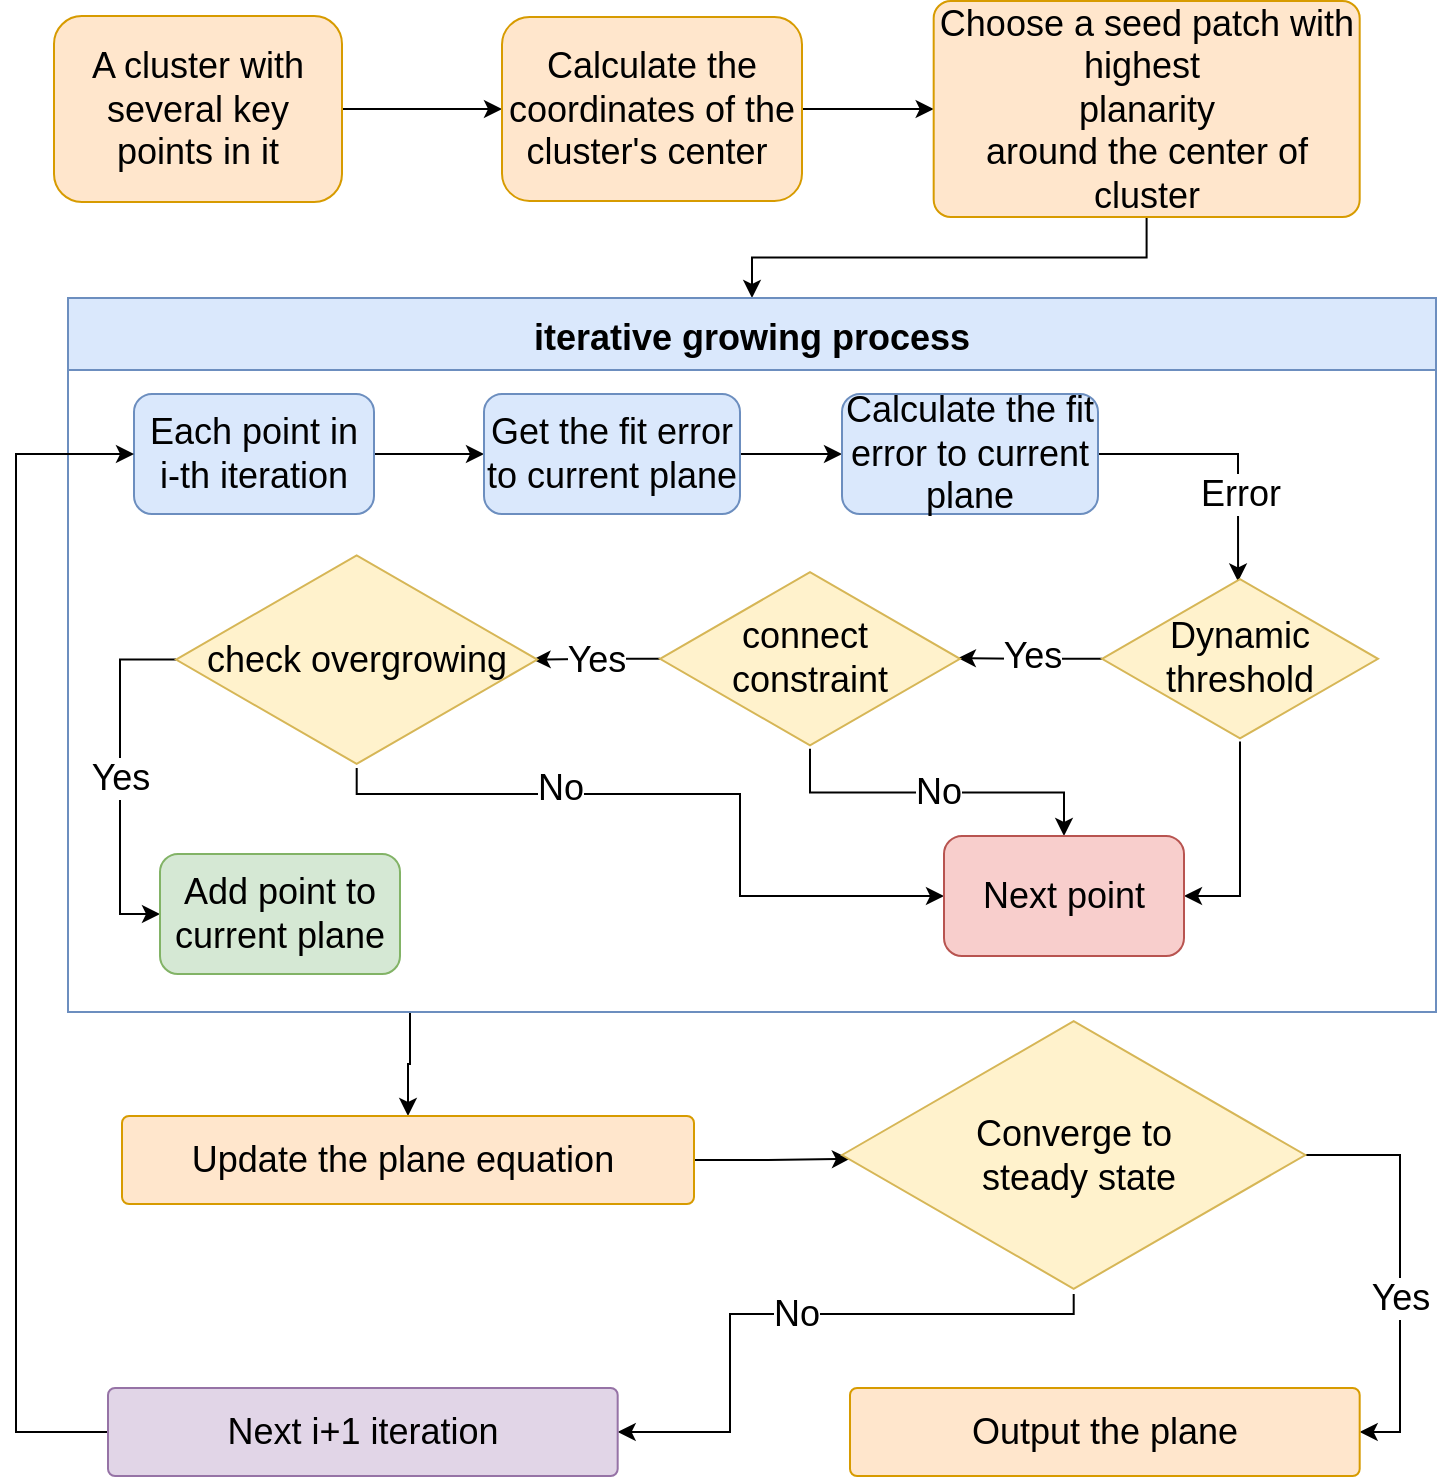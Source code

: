 <mxfile version="13.7.7" type="github">
  <diagram name="Page-1" id="c7558073-3199-34d8-9f00-42111426c3f3">
    <mxGraphModel dx="1990" dy="839" grid="0" gridSize="10" guides="1" tooltips="1" connect="1" arrows="1" fold="1" page="1" pageScale="1" pageWidth="826" pageHeight="1169" background="#ffffff" math="0" shadow="0">
      <root>
        <mxCell id="0" />
        <mxCell id="1" parent="0" />
        <mxCell id="hbp7sgOkhGgDmNi2Vli3-148" style="edgeStyle=orthogonalEdgeStyle;rounded=0;orthogonalLoop=1;jettySize=auto;html=1;fontSize=18;" edge="1" parent="1" source="hbp7sgOkhGgDmNi2Vli3-96" target="hbp7sgOkhGgDmNi2Vli3-98">
          <mxGeometry relative="1" as="geometry" />
        </mxCell>
        <mxCell id="hbp7sgOkhGgDmNi2Vli3-96" value="&lt;font style=&quot;font-size: 18px&quot;&gt;A cluster with several key points in it&lt;/font&gt;" style="rounded=1;whiteSpace=wrap;html=1;fillColor=#ffe6cc;strokeColor=#d79b00;" vertex="1" parent="1">
          <mxGeometry x="71" y="297" width="144" height="93" as="geometry" />
        </mxCell>
        <mxCell id="hbp7sgOkhGgDmNi2Vli3-147" value="" style="edgeStyle=orthogonalEdgeStyle;rounded=0;orthogonalLoop=1;jettySize=auto;html=1;fontSize=18;" edge="1" parent="1" source="hbp7sgOkhGgDmNi2Vli3-98" target="hbp7sgOkhGgDmNi2Vli3-100">
          <mxGeometry relative="1" as="geometry" />
        </mxCell>
        <mxCell id="hbp7sgOkhGgDmNi2Vli3-98" value="&lt;font style=&quot;font-size: 18px&quot;&gt;Calculate the coordinates of the cluster&#39;s center&amp;nbsp;&lt;/font&gt;" style="rounded=1;whiteSpace=wrap;html=1;fillColor=#ffe6cc;strokeColor=#d79b00;" vertex="1" parent="1">
          <mxGeometry x="295" y="297.5" width="150" height="92" as="geometry" />
        </mxCell>
        <mxCell id="hbp7sgOkhGgDmNi2Vli3-149" style="edgeStyle=orthogonalEdgeStyle;rounded=0;orthogonalLoop=1;jettySize=auto;html=1;entryX=0.5;entryY=0;entryDx=0;entryDy=0;fontSize=18;" edge="1" parent="1" source="hbp7sgOkhGgDmNi2Vli3-100" target="hbp7sgOkhGgDmNi2Vli3-107">
          <mxGeometry relative="1" as="geometry" />
        </mxCell>
        <mxCell id="hbp7sgOkhGgDmNi2Vli3-100" value="&lt;div style=&quot;font-size: 18px&quot;&gt;&lt;font style=&quot;font-size: 18px&quot;&gt;Choose a seed patch with highest&amp;nbsp;&lt;/font&gt;&lt;/div&gt;&lt;span style=&quot;font-size: 18px&quot;&gt;planarity&lt;/span&gt;&lt;div style=&quot;font-size: 18px&quot;&gt;&lt;font style=&quot;font-size: 18px&quot;&gt;around the center of cluster&lt;/font&gt;&lt;/div&gt;" style="rounded=1;whiteSpace=wrap;html=1;fillColor=#ffe6cc;strokeColor=#d79b00;arcSize=8;" vertex="1" parent="1">
          <mxGeometry x="510.84" y="289.5" width="213" height="108" as="geometry" />
        </mxCell>
        <mxCell id="hbp7sgOkhGgDmNi2Vli3-132" style="edgeStyle=orthogonalEdgeStyle;rounded=0;orthogonalLoop=1;jettySize=auto;html=1;exitX=0.25;exitY=1;exitDx=0;exitDy=0;fontSize=18;entryX=0.5;entryY=0;entryDx=0;entryDy=0;" edge="1" parent="1" source="hbp7sgOkhGgDmNi2Vli3-107" target="hbp7sgOkhGgDmNi2Vli3-133">
          <mxGeometry relative="1" as="geometry">
            <mxPoint x="420" y="821" as="targetPoint" />
          </mxGeometry>
        </mxCell>
        <mxCell id="hbp7sgOkhGgDmNi2Vli3-107" value="iterative growing process" style="swimlane;fillColor=#dae8fc;strokeColor=#6c8ebf;fontSize=18;startSize=36;" vertex="1" parent="1">
          <mxGeometry x="78" y="438" width="684" height="357" as="geometry" />
        </mxCell>
        <mxCell id="hbp7sgOkhGgDmNi2Vli3-111" style="edgeStyle=orthogonalEdgeStyle;rounded=0;orthogonalLoop=1;jettySize=auto;html=1;exitX=1;exitY=0.5;exitDx=0;exitDy=0;fontSize=18;" edge="1" parent="hbp7sgOkhGgDmNi2Vli3-107" source="hbp7sgOkhGgDmNi2Vli3-108" target="hbp7sgOkhGgDmNi2Vli3-110">
          <mxGeometry relative="1" as="geometry" />
        </mxCell>
        <mxCell id="hbp7sgOkhGgDmNi2Vli3-108" value="Each point in i-th iteration" style="rounded=1;whiteSpace=wrap;html=1;fontSize=18;fillColor=#dae8fc;strokeColor=#6c8ebf;" vertex="1" parent="hbp7sgOkhGgDmNi2Vli3-107">
          <mxGeometry x="33" y="48" width="120" height="60" as="geometry" />
        </mxCell>
        <mxCell id="hbp7sgOkhGgDmNi2Vli3-114" style="edgeStyle=orthogonalEdgeStyle;rounded=0;orthogonalLoop=1;jettySize=auto;html=1;exitX=1;exitY=0.5;exitDx=0;exitDy=0;fontSize=18;" edge="1" parent="hbp7sgOkhGgDmNi2Vli3-107" source="hbp7sgOkhGgDmNi2Vli3-110" target="hbp7sgOkhGgDmNi2Vli3-113">
          <mxGeometry relative="1" as="geometry" />
        </mxCell>
        <mxCell id="hbp7sgOkhGgDmNi2Vli3-110" value="Get the fit error to current plane" style="rounded=1;whiteSpace=wrap;html=1;fontSize=18;fillColor=#dae8fc;strokeColor=#6c8ebf;" vertex="1" parent="hbp7sgOkhGgDmNi2Vli3-107">
          <mxGeometry x="208" y="48" width="128" height="60" as="geometry" />
        </mxCell>
        <mxCell id="hbp7sgOkhGgDmNi2Vli3-117" style="edgeStyle=orthogonalEdgeStyle;rounded=0;orthogonalLoop=1;jettySize=auto;html=1;exitX=1;exitY=0.5;exitDx=0;exitDy=0;entryX=0.493;entryY=0.033;entryDx=0;entryDy=0;entryPerimeter=0;fontSize=18;" edge="1" parent="hbp7sgOkhGgDmNi2Vli3-107" source="hbp7sgOkhGgDmNi2Vli3-113" target="hbp7sgOkhGgDmNi2Vli3-116">
          <mxGeometry relative="1" as="geometry" />
        </mxCell>
        <mxCell id="hbp7sgOkhGgDmNi2Vli3-144" value="Error" style="edgeLabel;html=1;align=center;verticalAlign=middle;resizable=0;points=[];fontSize=18;" vertex="1" connectable="0" parent="hbp7sgOkhGgDmNi2Vli3-117">
          <mxGeometry x="0.047" y="-12" relative="1" as="geometry">
            <mxPoint x="13" y="19.99" as="offset" />
          </mxGeometry>
        </mxCell>
        <mxCell id="hbp7sgOkhGgDmNi2Vli3-113" value="Calculate the fit error to current plane" style="rounded=1;whiteSpace=wrap;html=1;fontSize=18;fillColor=#dae8fc;strokeColor=#6c8ebf;" vertex="1" parent="hbp7sgOkhGgDmNi2Vli3-107">
          <mxGeometry x="387" y="48" width="128" height="60" as="geometry" />
        </mxCell>
        <mxCell id="hbp7sgOkhGgDmNi2Vli3-120" style="edgeStyle=orthogonalEdgeStyle;rounded=0;orthogonalLoop=1;jettySize=auto;html=1;entryX=0.993;entryY=0.496;entryDx=0;entryDy=0;entryPerimeter=0;fontSize=18;" edge="1" parent="hbp7sgOkhGgDmNi2Vli3-107" source="hbp7sgOkhGgDmNi2Vli3-116" target="hbp7sgOkhGgDmNi2Vli3-119">
          <mxGeometry relative="1" as="geometry" />
        </mxCell>
        <mxCell id="hbp7sgOkhGgDmNi2Vli3-122" value="Yes" style="edgeLabel;html=1;align=center;verticalAlign=middle;resizable=0;points=[];fontSize=18;" vertex="1" connectable="0" parent="hbp7sgOkhGgDmNi2Vli3-120">
          <mxGeometry x="-0.048" y="3" relative="1" as="geometry">
            <mxPoint x="-0.49" y="-4.95" as="offset" />
          </mxGeometry>
        </mxCell>
        <mxCell id="hbp7sgOkhGgDmNi2Vli3-126" style="edgeStyle=orthogonalEdgeStyle;rounded=0;orthogonalLoop=1;jettySize=auto;html=1;entryX=1;entryY=0.5;entryDx=0;entryDy=0;fontSize=18;" edge="1" parent="hbp7sgOkhGgDmNi2Vli3-107" source="hbp7sgOkhGgDmNi2Vli3-116" target="hbp7sgOkhGgDmNi2Vli3-125">
          <mxGeometry relative="1" as="geometry" />
        </mxCell>
        <mxCell id="hbp7sgOkhGgDmNi2Vli3-116" value="Dynamic threshold" style="html=1;whiteSpace=wrap;aspect=fixed;shape=isoRectangle;fontSize=18;fillColor=#fff2cc;strokeColor=#d6b656;" vertex="1" parent="hbp7sgOkhGgDmNi2Vli3-107">
          <mxGeometry x="517" y="139" width="138" height="82.8" as="geometry" />
        </mxCell>
        <mxCell id="hbp7sgOkhGgDmNi2Vli3-121" value="Yes" style="edgeStyle=orthogonalEdgeStyle;rounded=0;orthogonalLoop=1;jettySize=auto;html=1;entryX=0.987;entryY=0.5;entryDx=0;entryDy=0;entryPerimeter=0;fontSize=18;" edge="1" parent="hbp7sgOkhGgDmNi2Vli3-107" source="hbp7sgOkhGgDmNi2Vli3-119" target="hbp7sgOkhGgDmNi2Vli3-118">
          <mxGeometry relative="1" as="geometry" />
        </mxCell>
        <mxCell id="hbp7sgOkhGgDmNi2Vli3-127" value="No" style="edgeStyle=orthogonalEdgeStyle;rounded=0;orthogonalLoop=1;jettySize=auto;html=1;fontSize=18;" edge="1" parent="hbp7sgOkhGgDmNi2Vli3-107" source="hbp7sgOkhGgDmNi2Vli3-119" target="hbp7sgOkhGgDmNi2Vli3-125">
          <mxGeometry relative="1" as="geometry" />
        </mxCell>
        <mxCell id="hbp7sgOkhGgDmNi2Vli3-119" value="connect&amp;nbsp;&lt;br&gt;constraint" style="html=1;whiteSpace=wrap;aspect=fixed;shape=isoRectangle;fontSize=18;fillColor=#fff2cc;strokeColor=#d6b656;" vertex="1" parent="hbp7sgOkhGgDmNi2Vli3-107">
          <mxGeometry x="296" y="135.4" width="150" height="90" as="geometry" />
        </mxCell>
        <mxCell id="hbp7sgOkhGgDmNi2Vli3-128" style="edgeStyle=orthogonalEdgeStyle;rounded=0;orthogonalLoop=1;jettySize=auto;html=1;entryX=0;entryY=0.5;entryDx=0;entryDy=0;fontSize=18;" edge="1" parent="hbp7sgOkhGgDmNi2Vli3-107" source="hbp7sgOkhGgDmNi2Vli3-118" target="hbp7sgOkhGgDmNi2Vli3-125">
          <mxGeometry relative="1" as="geometry">
            <Array as="points">
              <mxPoint x="144" y="248" />
              <mxPoint x="336" y="248" />
              <mxPoint x="336" y="299" />
            </Array>
          </mxGeometry>
        </mxCell>
        <mxCell id="hbp7sgOkhGgDmNi2Vli3-129" value="No" style="edgeLabel;html=1;align=center;verticalAlign=middle;resizable=0;points=[];fontSize=18;" vertex="1" connectable="0" parent="hbp7sgOkhGgDmNi2Vli3-128">
          <mxGeometry x="-0.359" y="3" relative="1" as="geometry">
            <mxPoint as="offset" />
          </mxGeometry>
        </mxCell>
        <mxCell id="hbp7sgOkhGgDmNi2Vli3-130" value="Yes" style="edgeStyle=orthogonalEdgeStyle;rounded=0;orthogonalLoop=1;jettySize=auto;html=1;entryX=0;entryY=0.5;entryDx=0;entryDy=0;fontSize=18;" edge="1" parent="hbp7sgOkhGgDmNi2Vli3-107" source="hbp7sgOkhGgDmNi2Vli3-118" target="hbp7sgOkhGgDmNi2Vli3-124">
          <mxGeometry relative="1" as="geometry">
            <Array as="points">
              <mxPoint x="26" y="181" />
              <mxPoint x="26" y="308" />
            </Array>
          </mxGeometry>
        </mxCell>
        <mxCell id="hbp7sgOkhGgDmNi2Vli3-118" value="check overgrowing" style="html=1;whiteSpace=wrap;aspect=fixed;shape=isoRectangle;fontSize=18;fillColor=#fff2cc;strokeColor=#d6b656;" vertex="1" parent="hbp7sgOkhGgDmNi2Vli3-107">
          <mxGeometry x="54" y="126.6" width="180.66" height="108.4" as="geometry" />
        </mxCell>
        <mxCell id="hbp7sgOkhGgDmNi2Vli3-124" value="Add point to current plane" style="rounded=1;whiteSpace=wrap;html=1;fontSize=18;fillColor=#d5e8d4;strokeColor=#82b366;" vertex="1" parent="hbp7sgOkhGgDmNi2Vli3-107">
          <mxGeometry x="46" y="278" width="120" height="60" as="geometry" />
        </mxCell>
        <mxCell id="hbp7sgOkhGgDmNi2Vli3-125" value="Next point" style="rounded=1;whiteSpace=wrap;html=1;fontSize=18;fillColor=#f8cecc;strokeColor=#b85450;" vertex="1" parent="hbp7sgOkhGgDmNi2Vli3-107">
          <mxGeometry x="438" y="269" width="120" height="60" as="geometry" />
        </mxCell>
        <mxCell id="hbp7sgOkhGgDmNi2Vli3-137" style="edgeStyle=orthogonalEdgeStyle;rounded=0;orthogonalLoop=1;jettySize=auto;html=1;exitX=1;exitY=0.5;exitDx=0;exitDy=0;entryX=0.017;entryY=0.514;entryDx=0;entryDy=0;entryPerimeter=0;fontSize=18;" edge="1" parent="1" source="hbp7sgOkhGgDmNi2Vli3-133" target="hbp7sgOkhGgDmNi2Vli3-135">
          <mxGeometry relative="1" as="geometry" />
        </mxCell>
        <mxCell id="hbp7sgOkhGgDmNi2Vli3-133" value="&lt;div style=&quot;font-size: 18px&quot;&gt;Update the plane equation&amp;nbsp;&lt;/div&gt;" style="rounded=1;whiteSpace=wrap;html=1;fillColor=#ffe6cc;strokeColor=#d79b00;arcSize=8;" vertex="1" parent="1">
          <mxGeometry x="105" y="847" width="286" height="44" as="geometry" />
        </mxCell>
        <mxCell id="hbp7sgOkhGgDmNi2Vli3-140" value="Yes" style="edgeStyle=orthogonalEdgeStyle;rounded=0;orthogonalLoop=1;jettySize=auto;html=1;entryX=1;entryY=0.5;entryDx=0;entryDy=0;fontSize=18;" edge="1" parent="1" source="hbp7sgOkhGgDmNi2Vli3-135" target="hbp7sgOkhGgDmNi2Vli3-138">
          <mxGeometry x="0.154" relative="1" as="geometry">
            <Array as="points">
              <mxPoint x="744" y="867" />
              <mxPoint x="744" y="1005" />
            </Array>
            <mxPoint as="offset" />
          </mxGeometry>
        </mxCell>
        <mxCell id="hbp7sgOkhGgDmNi2Vli3-142" value="No" style="edgeStyle=orthogonalEdgeStyle;rounded=0;orthogonalLoop=1;jettySize=auto;html=1;entryX=1;entryY=0.5;entryDx=0;entryDy=0;fontSize=18;" edge="1" parent="1" source="hbp7sgOkhGgDmNi2Vli3-135" target="hbp7sgOkhGgDmNi2Vli3-141">
          <mxGeometry relative="1" as="geometry">
            <Array as="points">
              <mxPoint x="581" y="946" />
              <mxPoint x="409" y="946" />
              <mxPoint x="409" y="1005" />
            </Array>
          </mxGeometry>
        </mxCell>
        <mxCell id="hbp7sgOkhGgDmNi2Vli3-135" value="Converge to&lt;br&gt;&amp;nbsp;steady state" style="html=1;whiteSpace=wrap;aspect=fixed;shape=isoRectangle;fontSize=18;fillColor=#fff2cc;strokeColor=#d6b656;" vertex="1" parent="1">
          <mxGeometry x="465" y="797" width="231.67" height="139" as="geometry" />
        </mxCell>
        <mxCell id="hbp7sgOkhGgDmNi2Vli3-138" value="&lt;div style=&quot;font-size: 18px&quot;&gt;Output the plane&lt;/div&gt;" style="rounded=1;whiteSpace=wrap;html=1;fillColor=#ffe6cc;strokeColor=#d79b00;arcSize=8;" vertex="1" parent="1">
          <mxGeometry x="469" y="983" width="254.84" height="44" as="geometry" />
        </mxCell>
        <mxCell id="hbp7sgOkhGgDmNi2Vli3-143" style="edgeStyle=orthogonalEdgeStyle;rounded=0;orthogonalLoop=1;jettySize=auto;html=1;exitX=0;exitY=0.5;exitDx=0;exitDy=0;entryX=0;entryY=0.5;entryDx=0;entryDy=0;fontSize=18;" edge="1" parent="1" source="hbp7sgOkhGgDmNi2Vli3-141" target="hbp7sgOkhGgDmNi2Vli3-108">
          <mxGeometry relative="1" as="geometry">
            <Array as="points">
              <mxPoint x="52" y="1005" />
              <mxPoint x="52" y="516" />
            </Array>
          </mxGeometry>
        </mxCell>
        <mxCell id="hbp7sgOkhGgDmNi2Vli3-141" value="&lt;div style=&quot;font-size: 18px&quot;&gt;Next i+1 iteration&lt;/div&gt;" style="rounded=1;whiteSpace=wrap;html=1;fillColor=#e1d5e7;strokeColor=#9673a6;arcSize=8;" vertex="1" parent="1">
          <mxGeometry x="98" y="983" width="254.84" height="44" as="geometry" />
        </mxCell>
      </root>
    </mxGraphModel>
  </diagram>
</mxfile>

